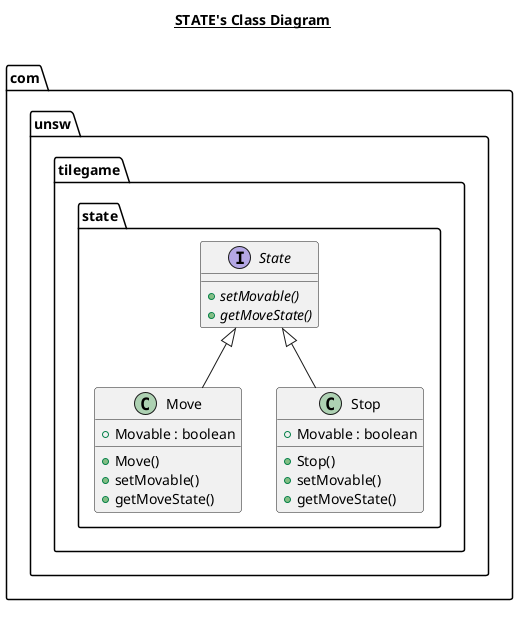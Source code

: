 @startuml

title __STATE's Class Diagram__\n

  package com.unsw.tilegame {
    package com.unsw.tilegame.state {
      class Move {
          + Movable : boolean
          + Move()
          + setMovable()
          + getMoveState()
      }
    }
  }
  

  package com.unsw.tilegame {
    package com.unsw.tilegame.state {
      interface State {
          {abstract} + setMovable()
          {abstract} + getMoveState()
      }
    }
  }
  

  package com.unsw.tilegame {
    package com.unsw.tilegame.state {
      class Stop {
          + Movable : boolean
          + Stop()
          + setMovable()
          + getMoveState()
      }
    }
  }
  

  Move -up-|> State
  Stop -up-|> State


right footer

endfooter

@enduml
